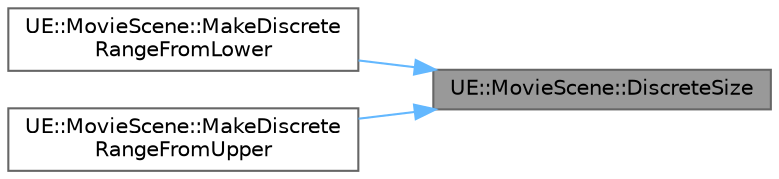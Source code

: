 digraph "UE::MovieScene::DiscreteSize"
{
 // INTERACTIVE_SVG=YES
 // LATEX_PDF_SIZE
  bgcolor="transparent";
  edge [fontname=Helvetica,fontsize=10,labelfontname=Helvetica,labelfontsize=10];
  node [fontname=Helvetica,fontsize=10,shape=box,height=0.2,width=0.4];
  rankdir="RL";
  Node1 [id="Node000001",label="UE::MovieScene::DiscreteSize",height=0.2,width=0.4,color="gray40", fillcolor="grey60", style="filled", fontcolor="black",tooltip="Calculate the size of a discrete frame range, taking into account inclusive/exclusive boundaries."];
  Node1 -> Node2 [id="edge1_Node000001_Node000002",dir="back",color="steelblue1",style="solid",tooltip=" "];
  Node2 [id="Node000002",label="UE::MovieScene::MakeDiscrete\lRangeFromLower",height=0.2,width=0.4,color="grey40", fillcolor="white", style="filled",URL="$d1/dd1/namespaceUE_1_1MovieScene.html#a6f70f124f8c7fae38dacfbd00e7b8efa",tooltip="Make a new range using the specified lower bound, and a given size."];
  Node1 -> Node3 [id="edge2_Node000001_Node000003",dir="back",color="steelblue1",style="solid",tooltip=" "];
  Node3 [id="Node000003",label="UE::MovieScene::MakeDiscrete\lRangeFromUpper",height=0.2,width=0.4,color="grey40", fillcolor="white", style="filled",URL="$d1/dd1/namespaceUE_1_1MovieScene.html#a9016c4142c3d26bd059ab5f749f49b84",tooltip="Make a new range using the specified upper bound, and a given size."];
}
